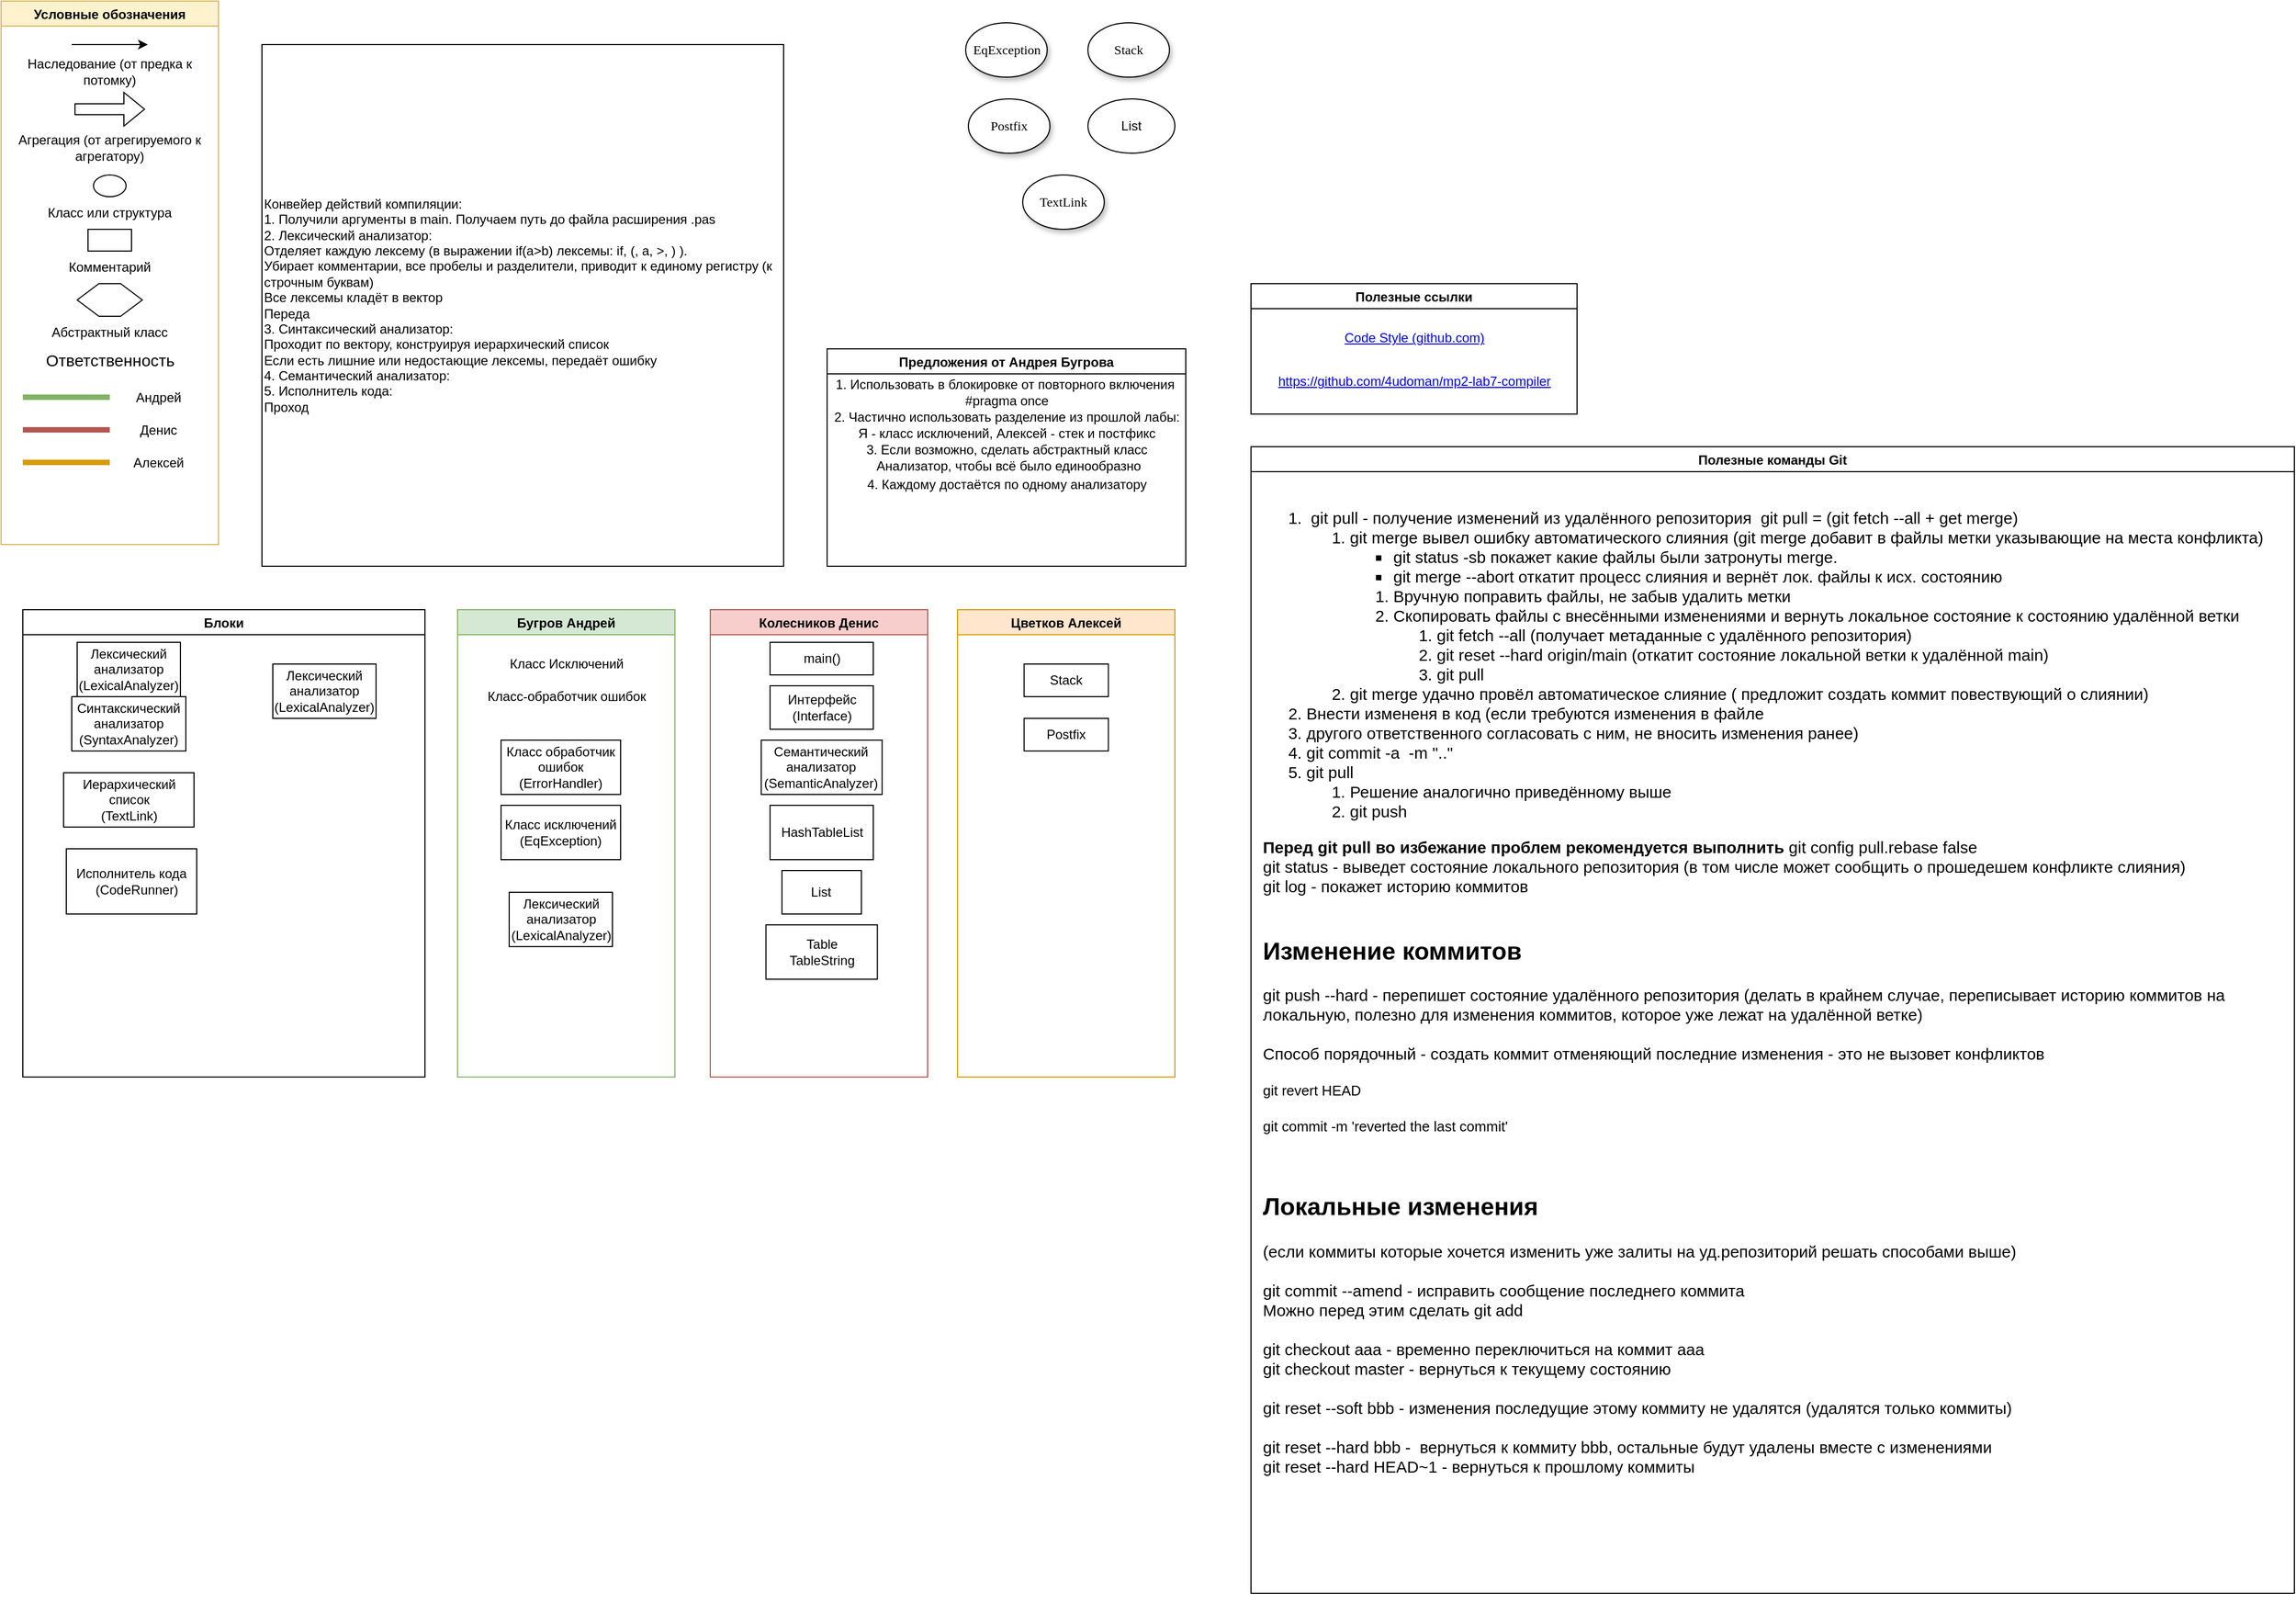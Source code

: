 <mxfile version="18.0.1" type="github">
  <diagram name="Page-1" id="42789a77-a242-8287-6e28-9cd8cfd52e62">
    <mxGraphModel dx="1038" dy="579" grid="1" gridSize="10" guides="1" tooltips="1" connect="1" arrows="1" fold="1" page="1" pageScale="1" pageWidth="1920" pageHeight="1200" background="none" math="0" shadow="0">
      <root>
        <mxCell id="0" />
        <mxCell id="1" parent="0" />
        <mxCell id="1ea317790d2ca983-3" value="Stack" style="ellipse;whiteSpace=wrap;html=1;rounded=0;shadow=1;comic=0;labelBackgroundColor=none;strokeWidth=1;fontFamily=Verdana;fontSize=12;align=center;" parent="1" vertex="1">
          <mxGeometry x="1000" y="20" width="75" height="50" as="geometry" />
        </mxCell>
        <mxCell id="iuW7hz9HEa-le5su57v6-1" value="Условные обозначения" style="swimlane;fillColor=#fff2cc;strokeColor=#d6b656;" parent="1" vertex="1">
          <mxGeometry width="200" height="500" as="geometry" />
        </mxCell>
        <mxCell id="iuW7hz9HEa-le5su57v6-2" value="" style="endArrow=classic;html=1;rounded=0;" parent="iuW7hz9HEa-le5su57v6-1" edge="1">
          <mxGeometry width="50" height="50" relative="1" as="geometry">
            <mxPoint x="65" y="40" as="sourcePoint" />
            <mxPoint x="135" y="40" as="targetPoint" />
          </mxGeometry>
        </mxCell>
        <mxCell id="iuW7hz9HEa-le5su57v6-3" value="Наследование (от предка к потомку)" style="text;html=1;strokeColor=none;fillColor=none;align=center;verticalAlign=middle;whiteSpace=wrap;rounded=0;" parent="iuW7hz9HEa-le5su57v6-1" vertex="1">
          <mxGeometry y="50" width="200" height="30" as="geometry" />
        </mxCell>
        <mxCell id="iuW7hz9HEa-le5su57v6-4" value="" style="shape=flexArrow;endArrow=classic;html=1;rounded=0;" parent="iuW7hz9HEa-le5su57v6-1" edge="1">
          <mxGeometry width="50" height="50" relative="1" as="geometry">
            <mxPoint x="67.5" y="99.5" as="sourcePoint" />
            <mxPoint x="132.5" y="99.5" as="targetPoint" />
          </mxGeometry>
        </mxCell>
        <mxCell id="iuW7hz9HEa-le5su57v6-5" value="Агрегация (от агрегируемого к агрегатору)" style="text;html=1;strokeColor=none;fillColor=none;align=center;verticalAlign=middle;whiteSpace=wrap;rounded=0;" parent="iuW7hz9HEa-le5su57v6-1" vertex="1">
          <mxGeometry y="120" width="200" height="30" as="geometry" />
        </mxCell>
        <mxCell id="iuW7hz9HEa-le5su57v6-6" value="" style="ellipse;whiteSpace=wrap;html=1;" parent="iuW7hz9HEa-le5su57v6-1" vertex="1">
          <mxGeometry x="85" y="160" width="30" height="20" as="geometry" />
        </mxCell>
        <mxCell id="iuW7hz9HEa-le5su57v6-7" value="Класс или структура" style="text;html=1;strokeColor=none;fillColor=none;align=center;verticalAlign=middle;whiteSpace=wrap;rounded=0;" parent="iuW7hz9HEa-le5su57v6-1" vertex="1">
          <mxGeometry x="40" y="180" width="120" height="30" as="geometry" />
        </mxCell>
        <mxCell id="iuW7hz9HEa-le5su57v6-10" value="" style="rounded=0;whiteSpace=wrap;html=1;" parent="iuW7hz9HEa-le5su57v6-1" vertex="1">
          <mxGeometry x="80" y="210" width="40" height="20" as="geometry" />
        </mxCell>
        <mxCell id="iuW7hz9HEa-le5su57v6-11" value="Комментарий" style="text;html=1;strokeColor=none;fillColor=none;align=center;verticalAlign=middle;whiteSpace=wrap;rounded=0;" parent="iuW7hz9HEa-le5su57v6-1" vertex="1">
          <mxGeometry x="70" y="230" width="60" height="30" as="geometry" />
        </mxCell>
        <mxCell id="iuW7hz9HEa-le5su57v6-13" value="" style="shape=hexagon;perimeter=hexagonPerimeter2;whiteSpace=wrap;html=1;fixedSize=1;" parent="iuW7hz9HEa-le5su57v6-1" vertex="1">
          <mxGeometry x="70" y="260" width="60" height="30" as="geometry" />
        </mxCell>
        <mxCell id="iuW7hz9HEa-le5su57v6-14" value="Абстрактный класс" style="text;html=1;strokeColor=none;fillColor=none;align=center;verticalAlign=middle;whiteSpace=wrap;rounded=0;" parent="iuW7hz9HEa-le5su57v6-1" vertex="1">
          <mxGeometry x="45" y="290" width="110" height="30" as="geometry" />
        </mxCell>
        <mxCell id="-pM-HTgVDpuhf9tNbvXT-4" value="" style="endArrow=none;html=1;rounded=0;fillColor=#d5e8d4;strokeColor=#82b366;strokeWidth=5;" parent="iuW7hz9HEa-le5su57v6-1" edge="1">
          <mxGeometry width="50" height="50" relative="1" as="geometry">
            <mxPoint x="20" y="364.5" as="sourcePoint" />
            <mxPoint x="100" y="364.5" as="targetPoint" />
          </mxGeometry>
        </mxCell>
        <mxCell id="-pM-HTgVDpuhf9tNbvXT-5" value="Ответственность" style="text;html=1;resizable=0;autosize=1;align=center;verticalAlign=middle;points=[];fillColor=none;strokeColor=none;rounded=0;fontSize=15;" parent="iuW7hz9HEa-le5su57v6-1" vertex="1">
          <mxGeometry x="35" y="320" width="130" height="20" as="geometry" />
        </mxCell>
        <mxCell id="-pM-HTgVDpuhf9tNbvXT-6" value="" style="endArrow=none;html=1;rounded=0;fillColor=#f8cecc;strokeColor=#b85450;strokeWidth=5;" parent="iuW7hz9HEa-le5su57v6-1" edge="1">
          <mxGeometry width="50" height="50" relative="1" as="geometry">
            <mxPoint x="20" y="394.5" as="sourcePoint" />
            <mxPoint x="100" y="394.5" as="targetPoint" />
          </mxGeometry>
        </mxCell>
        <mxCell id="-pM-HTgVDpuhf9tNbvXT-7" value="" style="endArrow=none;html=1;rounded=0;fillColor=#ffe6cc;strokeColor=#d79b00;strokeWidth=5;" parent="iuW7hz9HEa-le5su57v6-1" edge="1">
          <mxGeometry width="50" height="50" relative="1" as="geometry">
            <mxPoint x="20" y="424.5" as="sourcePoint" />
            <mxPoint x="100" y="424.5" as="targetPoint" />
          </mxGeometry>
        </mxCell>
        <mxCell id="-pM-HTgVDpuhf9tNbvXT-8" value="Андрей" style="text;html=1;strokeColor=none;fillColor=none;align=center;verticalAlign=middle;whiteSpace=wrap;rounded=0;" parent="iuW7hz9HEa-le5su57v6-1" vertex="1">
          <mxGeometry x="115" y="350" width="60" height="30" as="geometry" />
        </mxCell>
        <mxCell id="-pM-HTgVDpuhf9tNbvXT-9" value="Денис" style="text;html=1;strokeColor=none;fillColor=none;align=center;verticalAlign=middle;whiteSpace=wrap;rounded=0;" parent="iuW7hz9HEa-le5su57v6-1" vertex="1">
          <mxGeometry x="115" y="380" width="60" height="30" as="geometry" />
        </mxCell>
        <mxCell id="-pM-HTgVDpuhf9tNbvXT-10" value="Алексей" style="text;html=1;strokeColor=none;fillColor=none;align=center;verticalAlign=middle;whiteSpace=wrap;rounded=0;" parent="iuW7hz9HEa-le5su57v6-1" vertex="1">
          <mxGeometry x="115" y="410" width="60" height="30" as="geometry" />
        </mxCell>
        <mxCell id="lb1J8IbFt9z_0kmrgKfr-1" value="Полезные ссылки" style="swimlane;" parent="1" vertex="1">
          <mxGeometry x="1150" y="260" width="300" height="120" as="geometry" />
        </mxCell>
        <mxCell id="lb1J8IbFt9z_0kmrgKfr-4" value="&lt;a href=&quot;https://gist.github.com/ParkerProbe/62390cf65179a78cba430d15e39f2079&quot;&gt;Code Style (github.com)&lt;/a&gt;" style="text;html=1;align=center;verticalAlign=middle;resizable=0;points=[];autosize=1;strokeColor=none;fillColor=none;" parent="lb1J8IbFt9z_0kmrgKfr-1" vertex="1">
          <mxGeometry x="80" y="40" width="140" height="20" as="geometry" />
        </mxCell>
        <mxCell id="lb1J8IbFt9z_0kmrgKfr-5" value="&lt;a href=&quot;https://github.com/4udoman/mp2-lab7-compiler&quot;&gt;https://github.com/4udoman/mp2-lab7-compiler&lt;/a&gt;" style="text;html=1;align=center;verticalAlign=middle;resizable=0;points=[];autosize=1;strokeColor=none;fillColor=none;" parent="lb1J8IbFt9z_0kmrgKfr-1" vertex="1">
          <mxGeometry x="15" y="80" width="270" height="20" as="geometry" />
        </mxCell>
        <mxCell id="lb1J8IbFt9z_0kmrgKfr-31" value="Бугров Андрей" style="swimlane;fillColor=#d5e8d4;strokeColor=#82b366;" parent="1" vertex="1">
          <mxGeometry x="420" y="560" width="200" height="430" as="geometry" />
        </mxCell>
        <mxCell id="2RiGxYoO24wWiqjHJsVi-5" value="Класс Исключений" style="text;html=1;align=center;verticalAlign=middle;resizable=0;points=[];autosize=1;strokeColor=none;fillColor=none;" parent="lb1J8IbFt9z_0kmrgKfr-31" vertex="1">
          <mxGeometry x="40" y="40" width="120" height="20" as="geometry" />
        </mxCell>
        <mxCell id="2RiGxYoO24wWiqjHJsVi-8" value="Класс-обработчик ошибок" style="text;html=1;align=center;verticalAlign=middle;resizable=0;points=[];autosize=1;strokeColor=none;fillColor=none;" parent="lb1J8IbFt9z_0kmrgKfr-31" vertex="1">
          <mxGeometry x="20" y="70" width="160" height="20" as="geometry" />
        </mxCell>
        <mxCell id="JJ14aypj55oh6TthJV8W-1" value="Класс исключений&lt;br&gt;(EqException)" style="rounded=0;whiteSpace=wrap;html=1;" parent="lb1J8IbFt9z_0kmrgKfr-31" vertex="1">
          <mxGeometry x="40" y="180" width="110" height="50" as="geometry" />
        </mxCell>
        <mxCell id="lb1J8IbFt9z_0kmrgKfr-75" value="Класс обработчик ошибок&lt;br&gt;(ErrorHandler)" style="rounded=0;whiteSpace=wrap;html=1;" parent="lb1J8IbFt9z_0kmrgKfr-31" vertex="1">
          <mxGeometry x="40" y="120" width="110" height="50" as="geometry" />
        </mxCell>
        <mxCell id="JJ14aypj55oh6TthJV8W-10" value="Лексический анализатор&lt;br&gt;(LexicalAnalyzer)" style="rounded=0;whiteSpace=wrap;html=1;" parent="lb1J8IbFt9z_0kmrgKfr-31" vertex="1">
          <mxGeometry x="47.5" y="260" width="95" height="50" as="geometry" />
        </mxCell>
        <mxCell id="lb1J8IbFt9z_0kmrgKfr-49" value="Колесников Денис" style="swimlane;fillColor=#f8cecc;strokeColor=#b85450;" parent="1" vertex="1">
          <mxGeometry x="652.5" y="560" width="200" height="430" as="geometry" />
        </mxCell>
        <mxCell id="JJ14aypj55oh6TthJV8W-5" value="main()" style="rounded=0;whiteSpace=wrap;html=1;" parent="lb1J8IbFt9z_0kmrgKfr-49" vertex="1">
          <mxGeometry x="55" y="30" width="95" height="30" as="geometry" />
        </mxCell>
        <mxCell id="JJ14aypj55oh6TthJV8W-6" value="Интерфейс&lt;br&gt;(Interface)" style="rounded=0;whiteSpace=wrap;html=1;" parent="lb1J8IbFt9z_0kmrgKfr-49" vertex="1">
          <mxGeometry x="55.01" y="70" width="95" height="40" as="geometry" />
        </mxCell>
        <mxCell id="JJ14aypj55oh6TthJV8W-7" value="Семантический&lt;br&gt;анализатор&lt;br&gt;(SemanticAnalyzer)" style="rounded=0;whiteSpace=wrap;html=1;" parent="lb1J8IbFt9z_0kmrgKfr-49" vertex="1">
          <mxGeometry x="46.88" y="120" width="111.25" height="50" as="geometry" />
        </mxCell>
        <mxCell id="JJ14aypj55oh6TthJV8W-8" value="HashTableList&lt;br&gt;" style="rounded=0;whiteSpace=wrap;html=1;" parent="lb1J8IbFt9z_0kmrgKfr-49" vertex="1">
          <mxGeometry x="55.01" y="180" width="95" height="50" as="geometry" />
        </mxCell>
        <mxCell id="JJ14aypj55oh6TthJV8W-9" value="&lt;div&gt;Table&lt;/div&gt;&lt;div&gt;TableString&lt;br&gt;&lt;/div&gt;" style="rounded=0;whiteSpace=wrap;html=1;" parent="lb1J8IbFt9z_0kmrgKfr-49" vertex="1">
          <mxGeometry x="51.25" y="290" width="102.5" height="50" as="geometry" />
        </mxCell>
        <mxCell id="JJ14aypj55oh6TthJV8W-15" value="List" style="rounded=0;whiteSpace=wrap;html=1;" parent="lb1J8IbFt9z_0kmrgKfr-49" vertex="1">
          <mxGeometry x="65.95" y="240" width="73.12" height="40" as="geometry" />
        </mxCell>
        <mxCell id="lb1J8IbFt9z_0kmrgKfr-50" value="Цветков Алексей" style="swimlane;fillColor=#ffe6cc;strokeColor=#d79b00;" parent="1" vertex="1">
          <mxGeometry x="880" y="560" width="200" height="430" as="geometry" />
        </mxCell>
        <mxCell id="JJ14aypj55oh6TthJV8W-13" value="Stack" style="rounded=0;whiteSpace=wrap;html=1;" parent="lb1J8IbFt9z_0kmrgKfr-50" vertex="1">
          <mxGeometry x="61.25" y="50" width="77.5" height="30" as="geometry" />
        </mxCell>
        <mxCell id="JJ14aypj55oh6TthJV8W-14" value="Postfix" style="rounded=0;whiteSpace=wrap;html=1;" parent="lb1J8IbFt9z_0kmrgKfr-50" vertex="1">
          <mxGeometry x="61.25" y="100" width="77.5" height="30" as="geometry" />
        </mxCell>
        <mxCell id="lb1J8IbFt9z_0kmrgKfr-58" value="Блоки" style="swimlane;" parent="1" vertex="1">
          <mxGeometry x="20" y="560" width="370" height="430" as="geometry" />
        </mxCell>
        <mxCell id="0fknKg0I96SZaBarsdJD-9" value="Исполнитель кода&lt;br&gt;&lt;div&gt;&lt;span&gt;&amp;nbsp; &amp;nbsp;(&lt;/span&gt;CodeRunner&lt;span&gt;)&lt;/span&gt;&lt;/div&gt;" style="rounded=0;whiteSpace=wrap;html=1;" parent="lb1J8IbFt9z_0kmrgKfr-58" vertex="1">
          <mxGeometry x="40" y="220" width="120" height="60" as="geometry" />
        </mxCell>
        <mxCell id="0fknKg0I96SZaBarsdJD-5" value="Иерархический&lt;br&gt;список&lt;br&gt;(TextLink)" style="rounded=0;whiteSpace=wrap;html=1;points=[[0,0,0,0,0],[0,0.23,0,0,0],[0,0.5,0,0,0],[0,0.77,0,0,0],[0,1,0,0,0],[0.25,0,0,0,0],[0.25,1,0,0,0],[0.5,0,0,0,0],[0.5,1,0,0,0],[0.75,0,0,0,0],[0.75,1,0,0,0],[1,0,0,0,0],[1,0.27,0,0,0],[1,0.5,0,0,0],[1,0.77,0,0,0],[1,1,0,0,0]];" parent="lb1J8IbFt9z_0kmrgKfr-58" vertex="1">
          <mxGeometry x="37.5" y="150" width="120" height="50" as="geometry" />
        </mxCell>
        <mxCell id="JJ14aypj55oh6TthJV8W-16" value="" style="group" parent="lb1J8IbFt9z_0kmrgKfr-58" vertex="1" connectable="0">
          <mxGeometry x="45" y="30" width="105" height="100" as="geometry" />
        </mxCell>
        <mxCell id="0fknKg0I96SZaBarsdJD-1" value="Лексический анализатор&lt;br&gt;(LexicalAnalyzer)" style="rounded=0;whiteSpace=wrap;html=1;" parent="JJ14aypj55oh6TthJV8W-16" vertex="1">
          <mxGeometry x="5" width="95" height="50" as="geometry" />
        </mxCell>
        <mxCell id="0fknKg0I96SZaBarsdJD-2" value="Синтакскический&lt;br&gt;анализатор&lt;br&gt;(SyntaxAnalyzer)" style="rounded=0;whiteSpace=wrap;html=1;" parent="JJ14aypj55oh6TthJV8W-16" vertex="1">
          <mxGeometry y="50" width="105" height="50" as="geometry" />
        </mxCell>
        <mxCell id="aVb_YRPvU2v0dRB28oqB-1" value="Лексический анализатор&lt;br&gt;(LexicalAnalyzer)" style="rounded=0;whiteSpace=wrap;html=1;" parent="lb1J8IbFt9z_0kmrgKfr-58" vertex="1">
          <mxGeometry x="230" y="50" width="95" height="50" as="geometry" />
        </mxCell>
        <mxCell id="ob3So-rM5bVcGHjbNZR2-1" value="Полезные команды Git" style="swimlane;" parent="1" vertex="1">
          <mxGeometry x="1150" y="410" width="960" height="1055" as="geometry" />
        </mxCell>
        <mxCell id="ob3So-rM5bVcGHjbNZR2-3" value="&lt;span style=&quot;font-family: , &amp;#34;blinkmacsystemfont&amp;#34; , &amp;#34;roboto&amp;#34; , &amp;#34;helvetica neue&amp;#34; , &amp;#34;geneva&amp;#34; , &amp;#34;noto sans armenian&amp;#34; , &amp;#34;noto sans bengali&amp;#34; , &amp;#34;noto sans cherokee&amp;#34; , &amp;#34;noto sans devanagari&amp;#34; , &amp;#34;noto sans ethiopic&amp;#34; , &amp;#34;noto sans georgian&amp;#34; , &amp;#34;noto sans hebrew&amp;#34; , &amp;#34;noto sans kannada&amp;#34; , &amp;#34;noto sans khmer&amp;#34; , &amp;#34;noto sans lao&amp;#34; , &amp;#34;noto sans osmanya&amp;#34; , &amp;#34;noto sans tamil&amp;#34; , &amp;#34;noto sans telugu&amp;#34; , &amp;#34;noto sans thai&amp;#34; , &amp;#34;arial&amp;#34; , &amp;#34;tahoma&amp;#34; , &amp;#34;verdana&amp;#34; , sans-serif ; font-size: 13px ; text-align: left ; background-color: rgb(255 , 255 , 255)&quot;&gt;&lt;br&gt;&lt;/span&gt;" style="text;html=1;align=center;verticalAlign=middle;resizable=0;points=[];autosize=1;strokeColor=none;fillColor=none;" parent="ob3So-rM5bVcGHjbNZR2-1" vertex="1">
          <mxGeometry x="160" y="35" width="20" height="20" as="geometry" />
        </mxCell>
        <mxCell id="-pM-HTgVDpuhf9tNbvXT-16" value="&lt;ol&gt;&lt;li&gt;&lt;span&gt;&amp;nbsp;git pull - получение изменений из удалённого репозитория&amp;nbsp; git pull = (git fetch --all + get merge)&lt;/span&gt;&lt;/li&gt;&lt;ol&gt;&lt;li&gt;git merge вывел ошибку автоматического слияния (git merge добавит в файлы метки указывающие на места конфликта)&lt;/li&gt;&lt;ul&gt;&lt;li&gt;&lt;span&gt;git status -sb покажет какие файлы были затронуты merge.&amp;nbsp;&lt;/span&gt;&lt;/li&gt;&lt;li&gt;&lt;span&gt;git merge --abort откатит процесс слияния и вернёт лок. файлы к исх. состоянию&lt;/span&gt;&lt;/li&gt;&lt;/ul&gt;&lt;ol&gt;&lt;li&gt;Вручную поправить файлы, не забыв удалить метки&lt;/li&gt;&lt;li&gt;Скопировать файлы с внесёнными изменениями и вернуть локальное состояние к состоянию удалённой ветки&lt;/li&gt;&lt;ol&gt;&lt;li&gt;git fetch --all (получает метаданные с удалённого репозитория)&lt;/li&gt;&lt;li&gt;git reset --hard origin/main (откатит состояние локальной ветки к удалённой main)&lt;/li&gt;&lt;li&gt;git pull&lt;/li&gt;&lt;/ol&gt;&lt;/ol&gt;&lt;li&gt;git merge удачно провёл автоматическое слияние ( предложит создать коммит повествующий о слиянии)&lt;/li&gt;&lt;/ol&gt;&lt;li&gt;&lt;font style=&quot;font-size: 15px&quot;&gt;&lt;font style=&quot;font-size: 15px&quot;&gt;Внести измененя в код (если требуются изменения в файле &lt;/font&gt;&lt;/font&gt;&lt;/li&gt;&lt;li&gt;&lt;font style=&quot;font-size: 15px&quot;&gt;&lt;font style=&quot;font-size: 15px&quot;&gt;другого ответственного согласовать с ним, не вносить изменения ранее)&lt;/font&gt;&lt;/font&gt;&lt;/li&gt;&lt;li&gt;&lt;font style=&quot;font-size: 15px&quot;&gt;git commit -a&amp;nbsp; -m &quot;..&quot;&lt;/font&gt;&lt;/li&gt;&lt;li&gt;&lt;font style=&quot;font-size: 15px&quot;&gt;git pull&amp;nbsp;&lt;/font&gt;&lt;/li&gt;&lt;ol&gt;&lt;li&gt;&lt;font style=&quot;font-size: 15px&quot;&gt;Решение аналогично приведённому выше&lt;/font&gt;&lt;/li&gt;&lt;li&gt;git push&lt;br&gt;&lt;/li&gt;&lt;/ol&gt;&lt;/ol&gt;&lt;div&gt;&lt;b&gt;Перед git pull во избежание проблем рекомендуется выполнить&lt;/b&gt; git config pull.rebase false&lt;/div&gt;&lt;div&gt;git status - выведет состояние локального репозитория (в том числе может сообщить о прошедешем конфликте слияния)&lt;/div&gt;&lt;div&gt;git log - покажет историю коммитов&lt;/div&gt;&lt;div&gt;&lt;br&gt;&lt;/div&gt;&lt;h2&gt;Изменение коммитов&lt;/h2&gt;&lt;div&gt;git push --hard - перепишет состояние удалённого репозитория (делать в крайнем случае, переписывает историю коммитов на&lt;/div&gt;&lt;div&gt;локальную, полезно для изменения коммитов,&amp;nbsp;&lt;span&gt;которое уже ле&lt;/span&gt;&lt;span&gt;жат на удалённой ветке)&lt;/span&gt;&lt;/div&gt;&lt;div&gt;&lt;br&gt;&lt;/div&gt;&lt;div&gt;Способ порядочный - создать коммит отменяющий последние изменения - это не вызовет конфликтов&lt;/div&gt;&lt;p&gt;&lt;span style=&quot;background-color: transparent ; font-family: inherit ; font-style: inherit ; font-weight: inherit ; font-size: 13px&quot;&gt;git revert HEAD&lt;br&gt;&lt;/span&gt;&lt;/p&gt;&lt;p&gt;&lt;span style=&quot;background-color: transparent ; font-family: inherit ; font-style: inherit ; font-weight: inherit ; font-size: 13px&quot;&gt;git commit -m&amp;nbsp;&lt;/span&gt;&lt;span class=&quot;hljs-string&quot; style=&quot;background-color: transparent ; font-family: inherit ; font-style: inherit ; font-variant: inherit ; font-weight: inherit ; font-size: 13px ; margin: 0px ; padding: 0px ; border: 0px ; font-stretch: inherit ; line-height: inherit ; vertical-align: baseline ; box-sizing: inherit&quot;&gt;&#39;reverted the last commit&#39;&lt;/span&gt;&lt;/p&gt;&lt;p&gt;&lt;/p&gt;&lt;p&gt;&lt;span class=&quot;hljs-string&quot; style=&quot;background-color: transparent ; font-family: inherit ; font-style: inherit ; font-variant: inherit ; font-weight: inherit ; font-size: 13px ; margin: 0px ; padding: 0px ; border: 0px ; font-stretch: inherit ; line-height: inherit ; vertical-align: baseline ; box-sizing: inherit&quot;&gt;&lt;br&gt;&lt;/span&gt;&lt;/p&gt;&lt;h2&gt;Локальные изменения&lt;/h2&gt;&lt;div&gt;(если коммиты которые хочется изменить уже залиты на уд.репозиторий решать способами выше)&lt;/div&gt;&lt;div&gt;&lt;br&gt;&lt;/div&gt;&lt;div&gt;git commit --amend - исправить сообщение последнего коммита&lt;/div&gt;&lt;div&gt;Можно перед этим сделать git add&amp;nbsp;&lt;/div&gt;&lt;div&gt;&lt;br&gt;&lt;/div&gt;&lt;div&gt;git checkout aaa - временно переключиться на коммит aaa&lt;/div&gt;&lt;div&gt;git checkout master - вернуться к текущему состоянию&lt;/div&gt;&lt;div&gt;&lt;br&gt;&lt;/div&gt;&lt;div&gt;git reset --soft bbb - изменения последущие этому коммиту не удалятся (удалятся только коммиты)&amp;nbsp;&lt;br&gt;&lt;/div&gt;&lt;div&gt;&lt;br&gt;&lt;/div&gt;&lt;div&gt;git reset --hard bbb -&amp;nbsp; вернуться к коммиту bbb, остальные будут удалены вместе с изменениями&lt;/div&gt;&lt;div&gt;git reset --hard HEAD~1 - вернуться к прошлому коммиты&lt;/div&gt;&lt;div&gt;&lt;code class=&quot;hljs language-css&quot; style=&quot;margin: 0px ; padding: 0px ; border: 0px ; font-style: inherit ; font-variant: inherit ; font-weight: inherit ; font-stretch: inherit ; line-height: inherit ; font-family: inherit ; vertical-align: baseline ; box-sizing: inherit ; background-color: transparent&quot;&gt;&lt;br&gt;&lt;/code&gt;&lt;/div&gt;&lt;div&gt;&lt;br&gt;&lt;/div&gt;&lt;div&gt;&lt;br&gt;&lt;/div&gt;&lt;div&gt;&lt;br&gt;&lt;/div&gt;&lt;div&gt;&lt;br&gt;&lt;/div&gt;&lt;div&gt;&lt;br&gt;&lt;/div&gt;&lt;div&gt;&lt;br&gt;&lt;/div&gt;" style="text;html=1;resizable=0;autosize=1;align=left;verticalAlign=top;points=[];fillColor=none;strokeColor=none;rounded=0;fontSize=15;" parent="ob3So-rM5bVcGHjbNZR2-1" vertex="1">
          <mxGeometry x="9" y="35" width="940" height="1020" as="geometry" />
        </mxCell>
        <mxCell id="-pM-HTgVDpuhf9tNbvXT-3" value="List" style="ellipse;whiteSpace=wrap;html=1;" parent="1" vertex="1">
          <mxGeometry x="1000" y="90" width="80" height="50" as="geometry" />
        </mxCell>
        <mxCell id="qFc7p6ZR1PxSnkgHKNbJ-2" value="EqException" style="ellipse;whiteSpace=wrap;html=1;rounded=0;shadow=1;comic=0;labelBackgroundColor=none;strokeWidth=1;fontFamily=Verdana;fontSize=12;align=center;" parent="1" vertex="1">
          <mxGeometry x="887.5" y="20" width="75" height="50" as="geometry" />
        </mxCell>
        <mxCell id="qFc7p6ZR1PxSnkgHKNbJ-3" value="Postfix" style="ellipse;whiteSpace=wrap;html=1;rounded=0;shadow=1;comic=0;labelBackgroundColor=none;strokeWidth=1;fontFamily=Verdana;fontSize=12;align=center;" parent="1" vertex="1">
          <mxGeometry x="890" y="90" width="75" height="50" as="geometry" />
        </mxCell>
        <mxCell id="qFc7p6ZR1PxSnkgHKNbJ-4" value="TextLink" style="ellipse;whiteSpace=wrap;html=1;rounded=0;shadow=1;comic=0;labelBackgroundColor=none;strokeWidth=1;fontFamily=Verdana;fontSize=12;align=center;" parent="1" vertex="1">
          <mxGeometry x="940" y="160" width="75" height="50" as="geometry" />
        </mxCell>
        <mxCell id="2RiGxYoO24wWiqjHJsVi-1" value="Предложения от Андрея Бугрова" style="swimlane;" parent="1" vertex="1">
          <mxGeometry x="760" y="320" width="330" height="200" as="geometry" />
        </mxCell>
        <mxCell id="2RiGxYoO24wWiqjHJsVi-2" value="1. Использовать в блокировке от повторного включения&amp;nbsp;&lt;br&gt;#pragma once" style="text;html=1;align=center;verticalAlign=middle;resizable=0;points=[];autosize=1;strokeColor=none;fillColor=none;" parent="2RiGxYoO24wWiqjHJsVi-1" vertex="1">
          <mxGeometry y="25" width="330" height="30" as="geometry" />
        </mxCell>
        <mxCell id="2RiGxYoO24wWiqjHJsVi-3" value="2. Частично использовать разделение из прошлой лабы:&lt;br&gt;Я - класс исключений, Алексей - стек и постфикс" style="text;html=1;align=center;verticalAlign=middle;resizable=0;points=[];autosize=1;strokeColor=none;fillColor=none;" parent="2RiGxYoO24wWiqjHJsVi-1" vertex="1">
          <mxGeometry y="55" width="330" height="30" as="geometry" />
        </mxCell>
        <mxCell id="2RiGxYoO24wWiqjHJsVi-4" value="3. Если возможно, сделать абстрактный класс&lt;br&gt;&amp;nbsp;Анализатор, чтобы всё было единообразно" style="text;html=1;align=center;verticalAlign=middle;resizable=0;points=[];autosize=1;strokeColor=none;fillColor=none;" parent="2RiGxYoO24wWiqjHJsVi-1" vertex="1">
          <mxGeometry x="30" y="85" width="270" height="30" as="geometry" />
        </mxCell>
        <mxCell id="2RiGxYoO24wWiqjHJsVi-9" value="4. Каждому достаётся по одному анализатору" style="text;html=1;align=center;verticalAlign=middle;resizable=0;points=[];autosize=1;strokeColor=none;fillColor=none;" parent="2RiGxYoO24wWiqjHJsVi-1" vertex="1">
          <mxGeometry x="30" y="115" width="270" height="20" as="geometry" />
        </mxCell>
        <mxCell id="-QRkZu0fPuvnNcLMefd_-1" value="&lt;div&gt;Конвейер действий компиляции:&lt;/div&gt;&lt;div&gt;1. Получили аргументы в main. Получаем путь до файла расширения .pas&lt;/div&gt;&lt;div&gt;2. Лексический анализатор:&lt;/div&gt;&lt;div&gt;Отделяет каждую лексему (в выражении if(a&amp;gt;b) лексемы: if, (, a, &amp;gt;, ) ).&lt;/div&gt;&lt;div&gt;Убирает комментарии, все пробелы и разделители, приводит к единому регистру (к строчным буквам)&lt;/div&gt;&lt;div&gt;Все лексемы кладёт в вектор&lt;/div&gt;&lt;div&gt;Переда&lt;/div&gt;&lt;div&gt;3. Синтаксический анализатор:&lt;/div&gt;&lt;div&gt;Проходит по вектору, конструируя иерархический список&lt;/div&gt;&lt;div&gt;Если есть лишние или недостающие лексемы, передаёт ошибку&lt;/div&gt;&lt;div&gt;4. Семантический анализатор:&amp;nbsp;&lt;/div&gt;&lt;div&gt;5. Исполнитель кода:&amp;nbsp;&lt;/div&gt;&lt;div&gt;Проход&amp;nbsp;&amp;nbsp;&lt;/div&gt;" style="rounded=0;whiteSpace=wrap;html=1;align=left;" vertex="1" parent="1">
          <mxGeometry x="240" y="40" width="480" height="480" as="geometry" />
        </mxCell>
      </root>
    </mxGraphModel>
  </diagram>
</mxfile>
